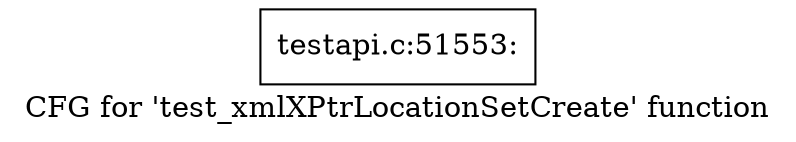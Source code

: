 digraph "CFG for 'test_xmlXPtrLocationSetCreate' function" {
	label="CFG for 'test_xmlXPtrLocationSetCreate' function";

	Node0x5bfe810 [shape=record,label="{testapi.c:51553:}"];
}
